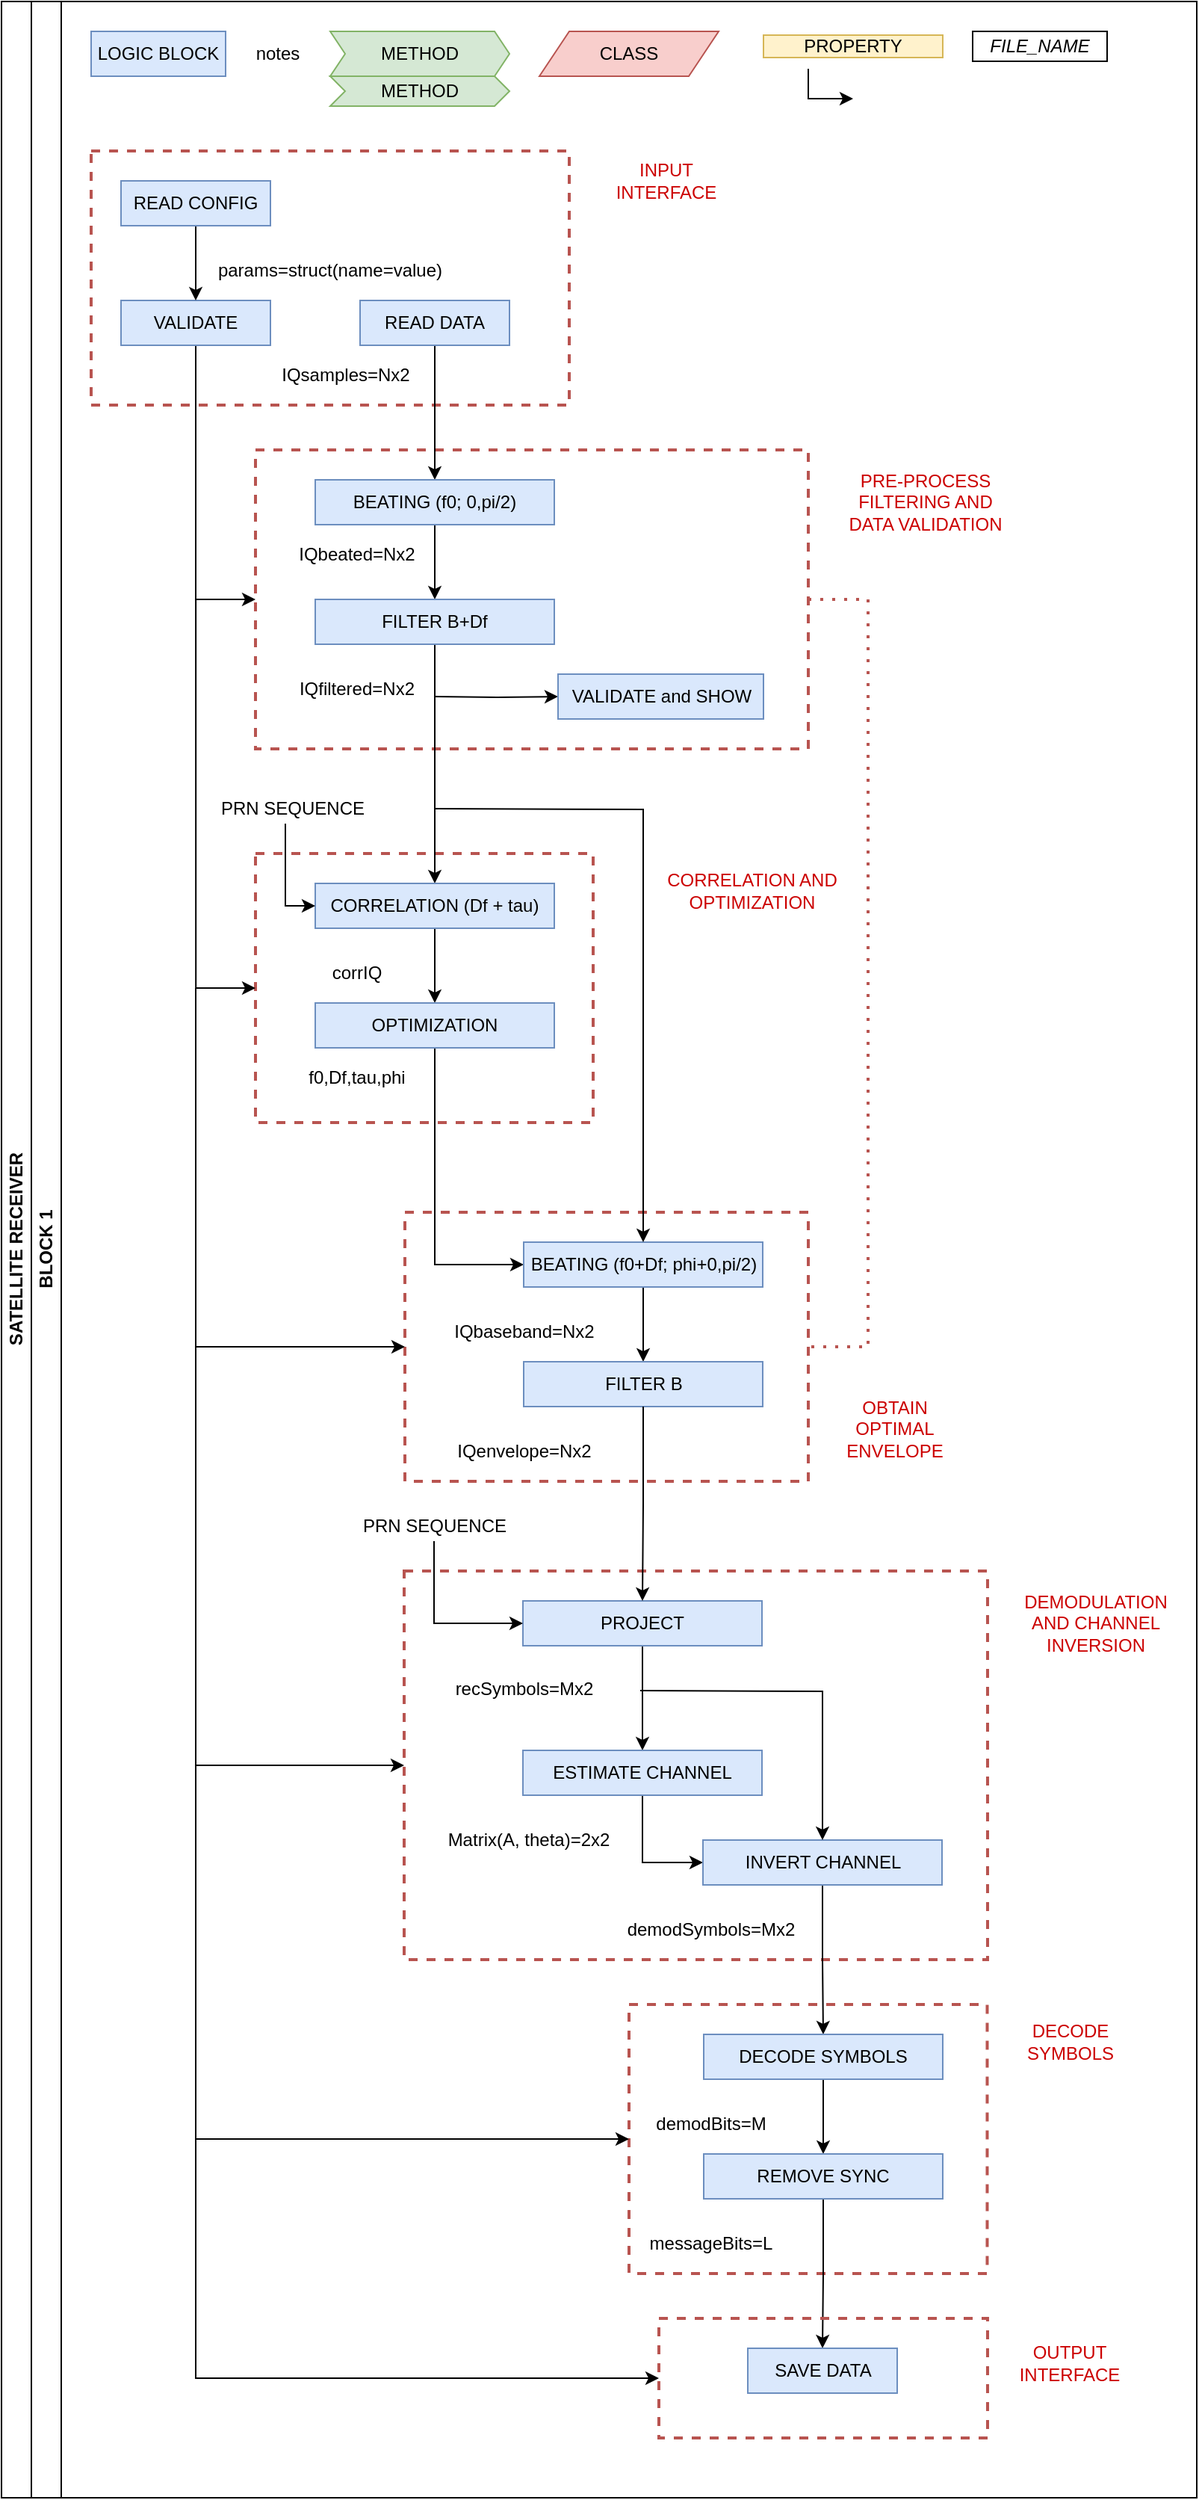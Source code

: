 <mxfile version="17.4.2" type="device"><diagram id="prtHgNgQTEPvFCAcTncT" name="Page-1"><mxGraphModel dx="989" dy="618" grid="1" gridSize="10" guides="1" tooltips="1" connect="1" arrows="1" fold="1" page="1" pageScale="1" pageWidth="827" pageHeight="1169" math="0" shadow="0"><root><mxCell id="0"/><mxCell id="1" parent="0"/><mxCell id="dNxyNK7c78bLwvsdeMH5-19" value="SATELLITE RECEIVER" style="swimlane;html=1;childLayout=stackLayout;resizeParent=1;resizeParentMax=0;horizontal=0;startSize=20;horizontalStack=0;" parent="1" vertex="1"><mxGeometry x="10" y="10" width="800" height="1670" as="geometry"/></mxCell><mxCell id="dNxyNK7c78bLwvsdeMH5-20" value="BLOCK 1" style="swimlane;html=1;startSize=20;horizontal=0;" parent="dNxyNK7c78bLwvsdeMH5-19" vertex="1"><mxGeometry x="20" width="780" height="1670" as="geometry"/></mxCell><mxCell id="aMNx4iO6OhUHy7oAt25M-61" value="" style="rounded=0;whiteSpace=wrap;html=1;dashed=1;fillColor=none;strokeColor=#b85450;strokeWidth=2;" vertex="1" parent="dNxyNK7c78bLwvsdeMH5-20"><mxGeometry x="400" y="1340" width="239.75" height="180" as="geometry"/></mxCell><mxCell id="aMNx4iO6OhUHy7oAt25M-17" value="" style="rounded=0;whiteSpace=wrap;html=1;dashed=1;fillColor=none;strokeColor=#b85450;strokeWidth=2;" vertex="1" parent="dNxyNK7c78bLwvsdeMH5-20"><mxGeometry x="250" y="810" width="270" height="180" as="geometry"/></mxCell><mxCell id="aMNx4iO6OhUHy7oAt25M-9" value="" style="rounded=0;whiteSpace=wrap;html=1;dashed=1;fillColor=none;strokeColor=#b85450;strokeWidth=2;" vertex="1" parent="dNxyNK7c78bLwvsdeMH5-20"><mxGeometry x="150" y="570" width="226" height="180" as="geometry"/></mxCell><mxCell id="aMNx4iO6OhUHy7oAt25M-3" value="" style="rounded=0;whiteSpace=wrap;html=1;dashed=1;fillColor=none;strokeColor=#b85450;strokeWidth=2;" vertex="1" parent="dNxyNK7c78bLwvsdeMH5-20"><mxGeometry x="150" y="300" width="370" height="200" as="geometry"/></mxCell><mxCell id="aMNx4iO6OhUHy7oAt25M-1" value="" style="rounded=0;whiteSpace=wrap;html=1;dashed=1;fillColor=none;strokeColor=#b85450;strokeWidth=2;" vertex="1" parent="dNxyNK7c78bLwvsdeMH5-20"><mxGeometry x="40" y="100" width="320" height="170" as="geometry"/></mxCell><mxCell id="uFIqrwOD-ALgU2DV4DVZ-1" value="LOGIC BLOCK" style="rounded=0;whiteSpace=wrap;html=1;fontFamily=Helvetica;fontSize=12;align=center;fillColor=#dae8fc;strokeColor=#6c8ebf;" parent="dNxyNK7c78bLwvsdeMH5-20" vertex="1"><mxGeometry x="40" y="20" width="90" height="30" as="geometry"/></mxCell><mxCell id="8cVuhc_HS4yNFGq2z5yh-11" value="notes" style="text;html=1;strokeColor=none;fillColor=none;align=center;verticalAlign=middle;whiteSpace=wrap;rounded=0;" parent="dNxyNK7c78bLwvsdeMH5-20" vertex="1"><mxGeometry x="130" y="25" width="70" height="20" as="geometry"/></mxCell><mxCell id="uFIqrwOD-ALgU2DV4DVZ-19" value="&lt;i&gt;FILE_NAME&lt;/i&gt;" style="rounded=0;whiteSpace=wrap;html=1;fontFamily=Helvetica;fontSize=12;fontColor=#000000;align=center;" parent="dNxyNK7c78bLwvsdeMH5-20" vertex="1"><mxGeometry x="630" y="20" width="90" height="20" as="geometry"/></mxCell><mxCell id="uFIqrwOD-ALgU2DV4DVZ-46" value="METHOD" style="shape=step;perimeter=stepPerimeter;whiteSpace=wrap;html=1;fixedSize=1;size=10;fillColor=#d5e8d4;strokeColor=#82b366;" parent="dNxyNK7c78bLwvsdeMH5-20" vertex="1"><mxGeometry x="200" y="50" width="120" height="20" as="geometry"/></mxCell><mxCell id="uFIqrwOD-ALgU2DV4DVZ-10" value="METHOD" style="shape=step;perimeter=stepPerimeter;whiteSpace=wrap;html=1;fixedSize=1;size=10;fillColor=#d5e8d4;strokeColor=#82b366;" parent="dNxyNK7c78bLwvsdeMH5-20" vertex="1"><mxGeometry x="200" y="20" width="120" height="30" as="geometry"/></mxCell><mxCell id="uFIqrwOD-ALgU2DV4DVZ-16" value="PROPERTY" style="rounded=0;whiteSpace=wrap;html=1;fillColor=#fff2cc;strokeColor=#d6b656;" parent="dNxyNK7c78bLwvsdeMH5-20" vertex="1"><mxGeometry x="490" y="22.5" width="120" height="15" as="geometry"/></mxCell><mxCell id="uFIqrwOD-ALgU2DV4DVZ-8" value="CLASS" style="shape=parallelogram;perimeter=parallelogramPerimeter;whiteSpace=wrap;html=1;fixedSize=1;rounded=0;fillColor=#f8cecc;strokeColor=#b85450;" parent="dNxyNK7c78bLwvsdeMH5-20" vertex="1"><mxGeometry x="340" y="20" width="120" height="30" as="geometry"/></mxCell><mxCell id="hK_RvOh1WxkiDfF-Yhdr-1" style="edgeStyle=orthogonalEdgeStyle;rounded=0;orthogonalLoop=1;jettySize=auto;html=1;" parent="dNxyNK7c78bLwvsdeMH5-20" edge="1"><mxGeometry relative="1" as="geometry"><mxPoint x="550" y="65" as="targetPoint"/><mxPoint x="520" y="45" as="sourcePoint"/><Array as="points"><mxPoint x="520" y="65"/></Array></mxGeometry></mxCell><mxCell id="SwSuUUbMyvvhntskdJzc-17" value="" style="edgeStyle=orthogonalEdgeStyle;rounded=0;orthogonalLoop=1;jettySize=auto;html=1;entryX=0.5;entryY=0;entryDx=0;entryDy=0;" parent="dNxyNK7c78bLwvsdeMH5-20" source="SwSuUUbMyvvhntskdJzc-1" target="SwSuUUbMyvvhntskdJzc-14" edge="1"><mxGeometry relative="1" as="geometry"/></mxCell><mxCell id="SwSuUUbMyvvhntskdJzc-1" value="READ DATA" style="rounded=0;whiteSpace=wrap;html=1;fontFamily=Helvetica;fontSize=12;align=center;fillColor=#dae8fc;strokeColor=#6c8ebf;" parent="dNxyNK7c78bLwvsdeMH5-20" vertex="1"><mxGeometry x="220" y="200" width="100" height="30" as="geometry"/></mxCell><mxCell id="SwSuUUbMyvvhntskdJzc-16" value="" style="edgeStyle=orthogonalEdgeStyle;rounded=0;orthogonalLoop=1;jettySize=auto;html=1;entryX=0;entryY=0.5;entryDx=0;entryDy=0;" parent="dNxyNK7c78bLwvsdeMH5-20" source="SwSuUUbMyvvhntskdJzc-2" target="aMNx4iO6OhUHy7oAt25M-3" edge="1"><mxGeometry relative="1" as="geometry"><mxPoint x="110" y="380" as="targetPoint"/><Array as="points"><mxPoint x="110" y="400"/></Array></mxGeometry></mxCell><mxCell id="SwSuUUbMyvvhntskdJzc-2" value="VALIDATE" style="rounded=0;whiteSpace=wrap;html=1;fontFamily=Helvetica;fontSize=12;align=center;fillColor=#dae8fc;strokeColor=#6c8ebf;" parent="dNxyNK7c78bLwvsdeMH5-20" vertex="1"><mxGeometry x="60" y="200" width="100" height="30" as="geometry"/></mxCell><mxCell id="SwSuUUbMyvvhntskdJzc-18" value="" style="edgeStyle=orthogonalEdgeStyle;rounded=0;orthogonalLoop=1;jettySize=auto;html=1;" parent="dNxyNK7c78bLwvsdeMH5-20" source="SwSuUUbMyvvhntskdJzc-14" target="SwSuUUbMyvvhntskdJzc-15" edge="1"><mxGeometry relative="1" as="geometry"/></mxCell><mxCell id="SwSuUUbMyvvhntskdJzc-14" value="BEATING (f0; 0,pi/2)" style="rounded=0;whiteSpace=wrap;html=1;fontFamily=Helvetica;fontSize=12;align=center;fillColor=#dae8fc;strokeColor=#6c8ebf;" parent="dNxyNK7c78bLwvsdeMH5-20" vertex="1"><mxGeometry x="190" y="320" width="160" height="30" as="geometry"/></mxCell><mxCell id="SwSuUUbMyvvhntskdJzc-20" value="" style="edgeStyle=orthogonalEdgeStyle;rounded=0;orthogonalLoop=1;jettySize=auto;html=1;" parent="dNxyNK7c78bLwvsdeMH5-20" source="SwSuUUbMyvvhntskdJzc-15" target="SwSuUUbMyvvhntskdJzc-19" edge="1"><mxGeometry relative="1" as="geometry"/></mxCell><mxCell id="aMNx4iO6OhUHy7oAt25M-8" style="edgeStyle=orthogonalEdgeStyle;rounded=0;orthogonalLoop=1;jettySize=auto;html=1;entryX=0;entryY=0.5;entryDx=0;entryDy=0;fontColor=#CC0000;" edge="1" parent="dNxyNK7c78bLwvsdeMH5-20" target="aMNx4iO6OhUHy7oAt25M-7"><mxGeometry relative="1" as="geometry"><mxPoint x="270" y="465" as="sourcePoint"/></mxGeometry></mxCell><mxCell id="SwSuUUbMyvvhntskdJzc-15" value="FILTER B+Df" style="rounded=0;whiteSpace=wrap;html=1;fontFamily=Helvetica;fontSize=12;align=center;fillColor=#dae8fc;strokeColor=#6c8ebf;" parent="dNxyNK7c78bLwvsdeMH5-20" vertex="1"><mxGeometry x="190" y="400" width="160" height="30" as="geometry"/></mxCell><mxCell id="aMNx4iO6OhUHy7oAt25M-11" style="edgeStyle=orthogonalEdgeStyle;rounded=0;orthogonalLoop=1;jettySize=auto;html=1;entryX=0;entryY=0.5;entryDx=0;entryDy=0;fontColor=#CC0000;exitX=0.5;exitY=1;exitDx=0;exitDy=0;" edge="1" parent="dNxyNK7c78bLwvsdeMH5-20" source="aMNx4iO6OhUHy7oAt25M-24" target="aMNx4iO6OhUHy7oAt25M-18"><mxGeometry relative="1" as="geometry"><mxPoint x="380" y="770" as="targetPoint"/><Array as="points"><mxPoint x="270" y="845"/></Array></mxGeometry></mxCell><mxCell id="aMNx4iO6OhUHy7oAt25M-25" value="" style="edgeStyle=orthogonalEdgeStyle;rounded=0;orthogonalLoop=1;jettySize=auto;html=1;fontColor=#CC0000;" edge="1" parent="dNxyNK7c78bLwvsdeMH5-20" source="SwSuUUbMyvvhntskdJzc-19" target="aMNx4iO6OhUHy7oAt25M-24"><mxGeometry relative="1" as="geometry"/></mxCell><mxCell id="SwSuUUbMyvvhntskdJzc-19" value="CORRELATION (Df + tau)" style="rounded=0;whiteSpace=wrap;html=1;fontFamily=Helvetica;fontSize=12;align=center;fillColor=#dae8fc;strokeColor=#6c8ebf;" parent="dNxyNK7c78bLwvsdeMH5-20" vertex="1"><mxGeometry x="190" y="590" width="160" height="30" as="geometry"/></mxCell><mxCell id="SwSuUUbMyvvhntskdJzc-21" value="params=struct(name=value)" style="text;html=1;strokeColor=none;fillColor=none;align=center;verticalAlign=middle;whiteSpace=wrap;rounded=0;" parent="dNxyNK7c78bLwvsdeMH5-20" vertex="1"><mxGeometry x="120" y="170" width="160" height="20" as="geometry"/></mxCell><mxCell id="SwSuUUbMyvvhntskdJzc-22" value="IQsamples=Nx2" style="text;html=1;strokeColor=none;fillColor=none;align=center;verticalAlign=middle;whiteSpace=wrap;rounded=0;" parent="dNxyNK7c78bLwvsdeMH5-20" vertex="1"><mxGeometry x="162.5" y="240" width="95" height="20" as="geometry"/></mxCell><mxCell id="SwSuUUbMyvvhntskdJzc-23" value="IQbeated=Nx2" style="text;html=1;strokeColor=none;fillColor=none;align=center;verticalAlign=middle;whiteSpace=wrap;rounded=0;" parent="dNxyNK7c78bLwvsdeMH5-20" vertex="1"><mxGeometry x="177.5" y="360" width="80" height="20" as="geometry"/></mxCell><mxCell id="SwSuUUbMyvvhntskdJzc-24" value="IQfiltered=Nx2" style="text;html=1;strokeColor=none;fillColor=none;align=center;verticalAlign=middle;whiteSpace=wrap;rounded=0;" parent="dNxyNK7c78bLwvsdeMH5-20" vertex="1"><mxGeometry x="177.5" y="450" width="80" height="20" as="geometry"/></mxCell><mxCell id="aMNx4iO6OhUHy7oAt25M-2" value="&lt;font color=&quot;#cc0000&quot;&gt;INPUT INTERFACE&lt;/font&gt;" style="text;html=1;strokeColor=none;fillColor=none;align=center;verticalAlign=middle;whiteSpace=wrap;rounded=0;" vertex="1" parent="dNxyNK7c78bLwvsdeMH5-20"><mxGeometry x="379.5" y="100" width="90" height="40" as="geometry"/></mxCell><mxCell id="aMNx4iO6OhUHy7oAt25M-4" value="&lt;font color=&quot;#cc0000&quot;&gt;PRE-PROCESS FILTERING AND DATA VALIDATION&lt;/font&gt;" style="text;html=1;strokeColor=none;fillColor=none;align=center;verticalAlign=middle;whiteSpace=wrap;rounded=0;" vertex="1" parent="dNxyNK7c78bLwvsdeMH5-20"><mxGeometry x="536" y="310" width="125" height="50" as="geometry"/></mxCell><mxCell id="aMNx4iO6OhUHy7oAt25M-6" value="" style="edgeStyle=orthogonalEdgeStyle;rounded=0;orthogonalLoop=1;jettySize=auto;html=1;fontColor=#CC0000;" edge="1" parent="dNxyNK7c78bLwvsdeMH5-20" source="aMNx4iO6OhUHy7oAt25M-5" target="SwSuUUbMyvvhntskdJzc-2"><mxGeometry relative="1" as="geometry"/></mxCell><mxCell id="aMNx4iO6OhUHy7oAt25M-5" value="READ CONFIG" style="rounded=0;whiteSpace=wrap;html=1;fontFamily=Helvetica;fontSize=12;align=center;fillColor=#dae8fc;strokeColor=#6c8ebf;" vertex="1" parent="dNxyNK7c78bLwvsdeMH5-20"><mxGeometry x="60" y="120" width="100" height="30" as="geometry"/></mxCell><mxCell id="aMNx4iO6OhUHy7oAt25M-7" value="VALIDATE and SHOW" style="rounded=0;whiteSpace=wrap;html=1;fontFamily=Helvetica;fontSize=12;align=center;fillColor=#dae8fc;strokeColor=#6c8ebf;" vertex="1" parent="dNxyNK7c78bLwvsdeMH5-20"><mxGeometry x="352.5" y="450" width="137.5" height="30" as="geometry"/></mxCell><mxCell id="aMNx4iO6OhUHy7oAt25M-12" value="f0,Df,tau,phi" style="text;html=1;strokeColor=none;fillColor=none;align=center;verticalAlign=middle;whiteSpace=wrap;rounded=0;" vertex="1" parent="dNxyNK7c78bLwvsdeMH5-20"><mxGeometry x="177.5" y="710" width="80" height="20" as="geometry"/></mxCell><mxCell id="aMNx4iO6OhUHy7oAt25M-15" value="" style="edgeStyle=orthogonalEdgeStyle;rounded=0;orthogonalLoop=1;jettySize=auto;html=1;fontColor=#CC0000;entryX=0;entryY=0.5;entryDx=0;entryDy=0;" edge="1" parent="dNxyNK7c78bLwvsdeMH5-20" source="aMNx4iO6OhUHy7oAt25M-14" target="SwSuUUbMyvvhntskdJzc-19"><mxGeometry relative="1" as="geometry"><mxPoint x="165" y="550" as="sourcePoint"/><Array as="points"><mxPoint x="170" y="605"/></Array></mxGeometry></mxCell><mxCell id="aMNx4iO6OhUHy7oAt25M-14" value="PRN SEQUENCE" style="text;html=1;strokeColor=none;fillColor=none;align=center;verticalAlign=middle;whiteSpace=wrap;rounded=0;" vertex="1" parent="dNxyNK7c78bLwvsdeMH5-20"><mxGeometry x="120" y="530" width="110" height="20" as="geometry"/></mxCell><mxCell id="aMNx4iO6OhUHy7oAt25M-16" value="" style="edgeStyle=orthogonalEdgeStyle;rounded=0;orthogonalLoop=1;jettySize=auto;html=1;entryX=0;entryY=0.5;entryDx=0;entryDy=0;" edge="1" parent="dNxyNK7c78bLwvsdeMH5-20" target="aMNx4iO6OhUHy7oAt25M-9"><mxGeometry relative="1" as="geometry"><mxPoint x="110.053" y="399.95" as="sourcePoint"/><mxPoint x="220" y="569.95" as="targetPoint"/><Array as="points"><mxPoint x="110" y="660"/></Array></mxGeometry></mxCell><mxCell id="aMNx4iO6OhUHy7oAt25M-22" value="" style="edgeStyle=orthogonalEdgeStyle;rounded=0;orthogonalLoop=1;jettySize=auto;html=1;fontColor=#CC0000;" edge="1" parent="dNxyNK7c78bLwvsdeMH5-20" source="aMNx4iO6OhUHy7oAt25M-18" target="aMNx4iO6OhUHy7oAt25M-19"><mxGeometry relative="1" as="geometry"/></mxCell><mxCell id="aMNx4iO6OhUHy7oAt25M-18" value="BEATING (f0+Df; phi+0,pi/2)" style="rounded=0;whiteSpace=wrap;html=1;fontFamily=Helvetica;fontSize=12;align=center;fillColor=#dae8fc;strokeColor=#6c8ebf;" vertex="1" parent="dNxyNK7c78bLwvsdeMH5-20"><mxGeometry x="329.5" y="830" width="160" height="30" as="geometry"/></mxCell><mxCell id="aMNx4iO6OhUHy7oAt25M-19" value="FILTER B" style="rounded=0;whiteSpace=wrap;html=1;fontFamily=Helvetica;fontSize=12;align=center;fillColor=#dae8fc;strokeColor=#6c8ebf;" vertex="1" parent="dNxyNK7c78bLwvsdeMH5-20"><mxGeometry x="329.5" y="910" width="160" height="30" as="geometry"/></mxCell><mxCell id="aMNx4iO6OhUHy7oAt25M-23" value="&lt;font color=&quot;#cc0000&quot;&gt;CORRELATION AND OPTIMIZATION&lt;/font&gt;" style="text;html=1;strokeColor=none;fillColor=none;align=center;verticalAlign=middle;whiteSpace=wrap;rounded=0;" vertex="1" parent="dNxyNK7c78bLwvsdeMH5-20"><mxGeometry x="420" y="570" width="125" height="50" as="geometry"/></mxCell><mxCell id="aMNx4iO6OhUHy7oAt25M-24" value="OPTIMIZATION" style="rounded=0;whiteSpace=wrap;html=1;fontFamily=Helvetica;fontSize=12;align=center;fillColor=#dae8fc;strokeColor=#6c8ebf;" vertex="1" parent="dNxyNK7c78bLwvsdeMH5-20"><mxGeometry x="190" y="670" width="160" height="30" as="geometry"/></mxCell><mxCell id="aMNx4iO6OhUHy7oAt25M-26" value="corrIQ" style="text;html=1;strokeColor=none;fillColor=none;align=center;verticalAlign=middle;whiteSpace=wrap;rounded=0;" vertex="1" parent="dNxyNK7c78bLwvsdeMH5-20"><mxGeometry x="177.5" y="640" width="80" height="20" as="geometry"/></mxCell><mxCell id="aMNx4iO6OhUHy7oAt25M-27" value="IQbaseband=Nx2" style="text;html=1;strokeColor=none;fillColor=none;align=center;verticalAlign=middle;whiteSpace=wrap;rounded=0;" vertex="1" parent="dNxyNK7c78bLwvsdeMH5-20"><mxGeometry x="280" y="880" width="100" height="20" as="geometry"/></mxCell><mxCell id="aMNx4iO6OhUHy7oAt25M-28" value="IQenvelope=Nx2" style="text;html=1;strokeColor=none;fillColor=none;align=center;verticalAlign=middle;whiteSpace=wrap;rounded=0;" vertex="1" parent="dNxyNK7c78bLwvsdeMH5-20"><mxGeometry x="280" y="960" width="100" height="20" as="geometry"/></mxCell><mxCell id="aMNx4iO6OhUHy7oAt25M-29" value="&lt;font color=&quot;#cc0000&quot;&gt;OBTAIN OPTIMAL ENVELOPE&lt;/font&gt;" style="text;html=1;strokeColor=none;fillColor=none;align=center;verticalAlign=middle;whiteSpace=wrap;rounded=0;" vertex="1" parent="dNxyNK7c78bLwvsdeMH5-20"><mxGeometry x="536" y="930" width="84" height="50" as="geometry"/></mxCell><mxCell id="aMNx4iO6OhUHy7oAt25M-31" value="" style="edgeStyle=orthogonalEdgeStyle;rounded=0;orthogonalLoop=1;jettySize=auto;html=1;entryX=0;entryY=0.5;entryDx=0;entryDy=0;" edge="1" parent="dNxyNK7c78bLwvsdeMH5-20" target="aMNx4iO6OhUHy7oAt25M-17"><mxGeometry relative="1" as="geometry"><mxPoint x="110" y="660" as="sourcePoint"/><mxPoint x="220" y="920.05" as="targetPoint"/><Array as="points"><mxPoint x="110" y="900"/></Array></mxGeometry></mxCell><mxCell id="aMNx4iO6OhUHy7oAt25M-37" value="" style="endArrow=none;dashed=1;html=1;dashPattern=1 3;strokeWidth=2;rounded=0;fontColor=#CC0000;exitX=1;exitY=0.5;exitDx=0;exitDy=0;entryX=1;entryY=0.5;entryDx=0;entryDy=0;fillColor=#f8cecc;strokeColor=#b85450;" edge="1" parent="dNxyNK7c78bLwvsdeMH5-20" source="aMNx4iO6OhUHy7oAt25M-3" target="aMNx4iO6OhUHy7oAt25M-17"><mxGeometry width="50" height="50" relative="1" as="geometry"><mxPoint x="230" y="740" as="sourcePoint"/><mxPoint x="280" y="690" as="targetPoint"/><Array as="points"><mxPoint x="560" y="400"/><mxPoint x="560" y="650"/><mxPoint x="560" y="900"/></Array></mxGeometry></mxCell><mxCell id="aMNx4iO6OhUHy7oAt25M-40" value="" style="rounded=0;whiteSpace=wrap;html=1;dashed=1;fillColor=none;strokeColor=#b85450;strokeWidth=2;" vertex="1" parent="dNxyNK7c78bLwvsdeMH5-20"><mxGeometry x="249.5" y="1050" width="390.5" height="260" as="geometry"/></mxCell><mxCell id="aMNx4iO6OhUHy7oAt25M-46" value="" style="edgeStyle=orthogonalEdgeStyle;rounded=0;orthogonalLoop=1;jettySize=auto;html=1;fontColor=#CC0000;" edge="1" parent="dNxyNK7c78bLwvsdeMH5-20" source="aMNx4iO6OhUHy7oAt25M-41" target="aMNx4iO6OhUHy7oAt25M-45"><mxGeometry relative="1" as="geometry"/></mxCell><mxCell id="aMNx4iO6OhUHy7oAt25M-41" value="PROJECT" style="rounded=0;whiteSpace=wrap;html=1;fontFamily=Helvetica;fontSize=12;align=center;fillColor=#dae8fc;strokeColor=#6c8ebf;" vertex="1" parent="dNxyNK7c78bLwvsdeMH5-20"><mxGeometry x="329" y="1070" width="160" height="30" as="geometry"/></mxCell><mxCell id="aMNx4iO6OhUHy7oAt25M-42" value="" style="edgeStyle=orthogonalEdgeStyle;rounded=0;orthogonalLoop=1;jettySize=auto;html=1;fontColor=#CC0000;entryX=0;entryY=0.5;entryDx=0;entryDy=0;exitX=0.5;exitY=1;exitDx=0;exitDy=0;" edge="1" parent="dNxyNK7c78bLwvsdeMH5-20" source="aMNx4iO6OhUHy7oAt25M-43" target="aMNx4iO6OhUHy7oAt25M-41"><mxGeometry relative="1" as="geometry"><mxPoint x="154.5" y="1045" as="targetPoint"/></mxGeometry></mxCell><mxCell id="aMNx4iO6OhUHy7oAt25M-43" value="PRN SEQUENCE" style="text;html=1;strokeColor=none;fillColor=none;align=center;verticalAlign=middle;whiteSpace=wrap;rounded=0;" vertex="1" parent="dNxyNK7c78bLwvsdeMH5-20"><mxGeometry x="214.5" y="1010" width="110" height="20" as="geometry"/></mxCell><mxCell id="aMNx4iO6OhUHy7oAt25M-33" value="" style="edgeStyle=orthogonalEdgeStyle;rounded=0;orthogonalLoop=1;jettySize=auto;html=1;fontColor=#CC0000;entryX=0.5;entryY=0;entryDx=0;entryDy=0;" edge="1" parent="dNxyNK7c78bLwvsdeMH5-20" source="aMNx4iO6OhUHy7oAt25M-19" target="aMNx4iO6OhUHy7oAt25M-41"><mxGeometry relative="1" as="geometry"><mxPoint x="410" y="1060" as="targetPoint"/></mxGeometry></mxCell><mxCell id="aMNx4iO6OhUHy7oAt25M-50" value="" style="edgeStyle=orthogonalEdgeStyle;rounded=0;orthogonalLoop=1;jettySize=auto;html=1;fontColor=#CC0000;entryX=0;entryY=0.5;entryDx=0;entryDy=0;" edge="1" parent="dNxyNK7c78bLwvsdeMH5-20" source="aMNx4iO6OhUHy7oAt25M-45" target="aMNx4iO6OhUHy7oAt25M-48"><mxGeometry relative="1" as="geometry"/></mxCell><mxCell id="aMNx4iO6OhUHy7oAt25M-45" value="ESTIMATE CHANNEL" style="rounded=0;whiteSpace=wrap;html=1;fontFamily=Helvetica;fontSize=12;align=center;fillColor=#dae8fc;strokeColor=#6c8ebf;" vertex="1" parent="dNxyNK7c78bLwvsdeMH5-20"><mxGeometry x="329" y="1170" width="160" height="30" as="geometry"/></mxCell><mxCell id="aMNx4iO6OhUHy7oAt25M-47" value="recSymbols=Mx2" style="text;html=1;strokeColor=none;fillColor=none;align=center;verticalAlign=middle;whiteSpace=wrap;rounded=0;" vertex="1" parent="dNxyNK7c78bLwvsdeMH5-20"><mxGeometry x="279.5" y="1119" width="100" height="20" as="geometry"/></mxCell><mxCell id="aMNx4iO6OhUHy7oAt25M-53" value="" style="edgeStyle=orthogonalEdgeStyle;rounded=0;orthogonalLoop=1;jettySize=auto;html=1;fontColor=#CC0000;" edge="1" parent="dNxyNK7c78bLwvsdeMH5-20" source="aMNx4iO6OhUHy7oAt25M-48" target="aMNx4iO6OhUHy7oAt25M-52"><mxGeometry relative="1" as="geometry"/></mxCell><mxCell id="aMNx4iO6OhUHy7oAt25M-48" value="INVERT CHANNEL" style="rounded=0;whiteSpace=wrap;html=1;fontFamily=Helvetica;fontSize=12;align=center;fillColor=#dae8fc;strokeColor=#6c8ebf;" vertex="1" parent="dNxyNK7c78bLwvsdeMH5-20"><mxGeometry x="449.5" y="1230" width="160" height="30" as="geometry"/></mxCell><mxCell id="aMNx4iO6OhUHy7oAt25M-51" value="Matrix(A, theta)=2x2" style="text;html=1;strokeColor=none;fillColor=none;align=center;verticalAlign=middle;whiteSpace=wrap;rounded=0;" vertex="1" parent="dNxyNK7c78bLwvsdeMH5-20"><mxGeometry x="276" y="1220" width="113.5" height="20" as="geometry"/></mxCell><mxCell id="aMNx4iO6OhUHy7oAt25M-59" value="" style="edgeStyle=orthogonalEdgeStyle;rounded=0;orthogonalLoop=1;jettySize=auto;html=1;fontColor=#CC0000;" edge="1" parent="dNxyNK7c78bLwvsdeMH5-20" source="aMNx4iO6OhUHy7oAt25M-52" target="aMNx4iO6OhUHy7oAt25M-58"><mxGeometry relative="1" as="geometry"/></mxCell><mxCell id="aMNx4iO6OhUHy7oAt25M-52" value="DECODE SYMBOLS" style="rounded=0;whiteSpace=wrap;html=1;fontFamily=Helvetica;fontSize=12;align=center;fillColor=#dae8fc;strokeColor=#6c8ebf;" vertex="1" parent="dNxyNK7c78bLwvsdeMH5-20"><mxGeometry x="450" y="1360" width="160" height="30" as="geometry"/></mxCell><mxCell id="aMNx4iO6OhUHy7oAt25M-54" value="demodSymbols=Mx2" style="text;html=1;strokeColor=none;fillColor=none;align=center;verticalAlign=middle;whiteSpace=wrap;rounded=0;" vertex="1" parent="dNxyNK7c78bLwvsdeMH5-20"><mxGeometry x="400" y="1280" width="110" height="20" as="geometry"/></mxCell><mxCell id="aMNx4iO6OhUHy7oAt25M-55" value="&lt;font color=&quot;#cc0000&quot;&gt;DEMODULATION AND CHANNEL INVERSION&lt;/font&gt;" style="text;html=1;strokeColor=none;fillColor=none;align=center;verticalAlign=middle;whiteSpace=wrap;rounded=0;" vertex="1" parent="dNxyNK7c78bLwvsdeMH5-20"><mxGeometry x="649.5" y="1060" width="125" height="50" as="geometry"/></mxCell><mxCell id="aMNx4iO6OhUHy7oAt25M-56" value="" style="edgeStyle=orthogonalEdgeStyle;rounded=0;orthogonalLoop=1;jettySize=auto;html=1;entryX=0;entryY=0.5;entryDx=0;entryDy=0;" edge="1" parent="dNxyNK7c78bLwvsdeMH5-20" target="aMNx4iO6OhUHy7oAt25M-40"><mxGeometry relative="1" as="geometry"><mxPoint x="110" y="900" as="sourcePoint"/><mxPoint x="254" y="1149" as="targetPoint"/><Array as="points"><mxPoint x="110" y="1180"/></Array></mxGeometry></mxCell><mxCell id="aMNx4iO6OhUHy7oAt25M-57" value="demodBits=M" style="text;html=1;strokeColor=none;fillColor=none;align=center;verticalAlign=middle;whiteSpace=wrap;rounded=0;" vertex="1" parent="dNxyNK7c78bLwvsdeMH5-20"><mxGeometry x="400" y="1410" width="110" height="20" as="geometry"/></mxCell><mxCell id="aMNx4iO6OhUHy7oAt25M-63" value="" style="edgeStyle=orthogonalEdgeStyle;rounded=0;orthogonalLoop=1;jettySize=auto;html=1;fontColor=#CC0000;entryX=0.5;entryY=0;entryDx=0;entryDy=0;" edge="1" parent="dNxyNK7c78bLwvsdeMH5-20" source="aMNx4iO6OhUHy7oAt25M-58" target="aMNx4iO6OhUHy7oAt25M-67"><mxGeometry relative="1" as="geometry"><mxPoint x="530" y="1570" as="targetPoint"/></mxGeometry></mxCell><mxCell id="aMNx4iO6OhUHy7oAt25M-58" value="REMOVE SYNC" style="rounded=0;whiteSpace=wrap;html=1;fontFamily=Helvetica;fontSize=12;align=center;fillColor=#dae8fc;strokeColor=#6c8ebf;" vertex="1" parent="dNxyNK7c78bLwvsdeMH5-20"><mxGeometry x="450" y="1440" width="160" height="30" as="geometry"/></mxCell><mxCell id="aMNx4iO6OhUHy7oAt25M-60" value="messageBits=L" style="text;html=1;strokeColor=none;fillColor=none;align=center;verticalAlign=middle;whiteSpace=wrap;rounded=0;" vertex="1" parent="dNxyNK7c78bLwvsdeMH5-20"><mxGeometry x="400" y="1490" width="110" height="20" as="geometry"/></mxCell><mxCell id="aMNx4iO6OhUHy7oAt25M-64" value="&lt;font color=&quot;#cc0000&quot;&gt;DECODE SYMBOLS&lt;/font&gt;" style="text;html=1;strokeColor=none;fillColor=none;align=center;verticalAlign=middle;whiteSpace=wrap;rounded=0;" vertex="1" parent="dNxyNK7c78bLwvsdeMH5-20"><mxGeometry x="649.5" y="1340" width="90.5" height="50" as="geometry"/></mxCell><mxCell id="aMNx4iO6OhUHy7oAt25M-65" value="" style="edgeStyle=orthogonalEdgeStyle;rounded=0;orthogonalLoop=1;jettySize=auto;html=1;entryX=0;entryY=0.5;entryDx=0;entryDy=0;" edge="1" parent="dNxyNK7c78bLwvsdeMH5-20" target="aMNx4iO6OhUHy7oAt25M-61"><mxGeometry relative="1" as="geometry"><mxPoint x="110" y="1180" as="sourcePoint"/><mxPoint x="249.5" y="1460" as="targetPoint"/><Array as="points"><mxPoint x="110" y="1430"/></Array></mxGeometry></mxCell><mxCell id="aMNx4iO6OhUHy7oAt25M-66" value="" style="rounded=0;whiteSpace=wrap;html=1;dashed=1;fillColor=none;strokeColor=#b85450;strokeWidth=2;" vertex="1" parent="dNxyNK7c78bLwvsdeMH5-20"><mxGeometry x="420" y="1550" width="220" height="80" as="geometry"/></mxCell><mxCell id="aMNx4iO6OhUHy7oAt25M-67" value="SAVE DATA" style="rounded=0;whiteSpace=wrap;html=1;fontFamily=Helvetica;fontSize=12;align=center;fillColor=#dae8fc;strokeColor=#6c8ebf;" vertex="1" parent="dNxyNK7c78bLwvsdeMH5-20"><mxGeometry x="479.5" y="1570" width="100" height="30" as="geometry"/></mxCell><mxCell id="aMNx4iO6OhUHy7oAt25M-71" value="&lt;font color=&quot;#cc0000&quot;&gt;OUTPUT INTERFACE&lt;/font&gt;" style="text;html=1;strokeColor=none;fillColor=none;align=center;verticalAlign=middle;whiteSpace=wrap;rounded=0;" vertex="1" parent="dNxyNK7c78bLwvsdeMH5-20"><mxGeometry x="650" y="1560" width="90" height="40" as="geometry"/></mxCell><mxCell id="aMNx4iO6OhUHy7oAt25M-74" value="" style="edgeStyle=orthogonalEdgeStyle;rounded=0;orthogonalLoop=1;jettySize=auto;html=1;entryX=0;entryY=0.5;entryDx=0;entryDy=0;" edge="1" parent="dNxyNK7c78bLwvsdeMH5-20" target="aMNx4iO6OhUHy7oAt25M-66"><mxGeometry relative="1" as="geometry"><mxPoint x="110" y="1430" as="sourcePoint"/><mxPoint x="400" y="1680" as="targetPoint"/><Array as="points"><mxPoint x="110" y="1590"/></Array></mxGeometry></mxCell><mxCell id="aMNx4iO6OhUHy7oAt25M-21" value="" style="edgeStyle=orthogonalEdgeStyle;rounded=0;orthogonalLoop=1;jettySize=auto;html=1;entryX=0.5;entryY=0;entryDx=0;entryDy=0;" edge="1" parent="1" target="aMNx4iO6OhUHy7oAt25M-18"><mxGeometry relative="1" as="geometry"><mxPoint x="300" y="550" as="sourcePoint"/><mxPoint x="340" y="650" as="targetPoint"/></mxGeometry></mxCell><mxCell id="aMNx4iO6OhUHy7oAt25M-49" value="" style="edgeStyle=orthogonalEdgeStyle;rounded=0;orthogonalLoop=1;jettySize=auto;html=1;fontColor=#CC0000;" edge="1" parent="1" target="aMNx4iO6OhUHy7oAt25M-48"><mxGeometry relative="1" as="geometry"><mxPoint x="437.5" y="1140" as="sourcePoint"/><mxPoint x="479" y="1220" as="targetPoint"/></mxGeometry></mxCell></root></mxGraphModel></diagram></mxfile>